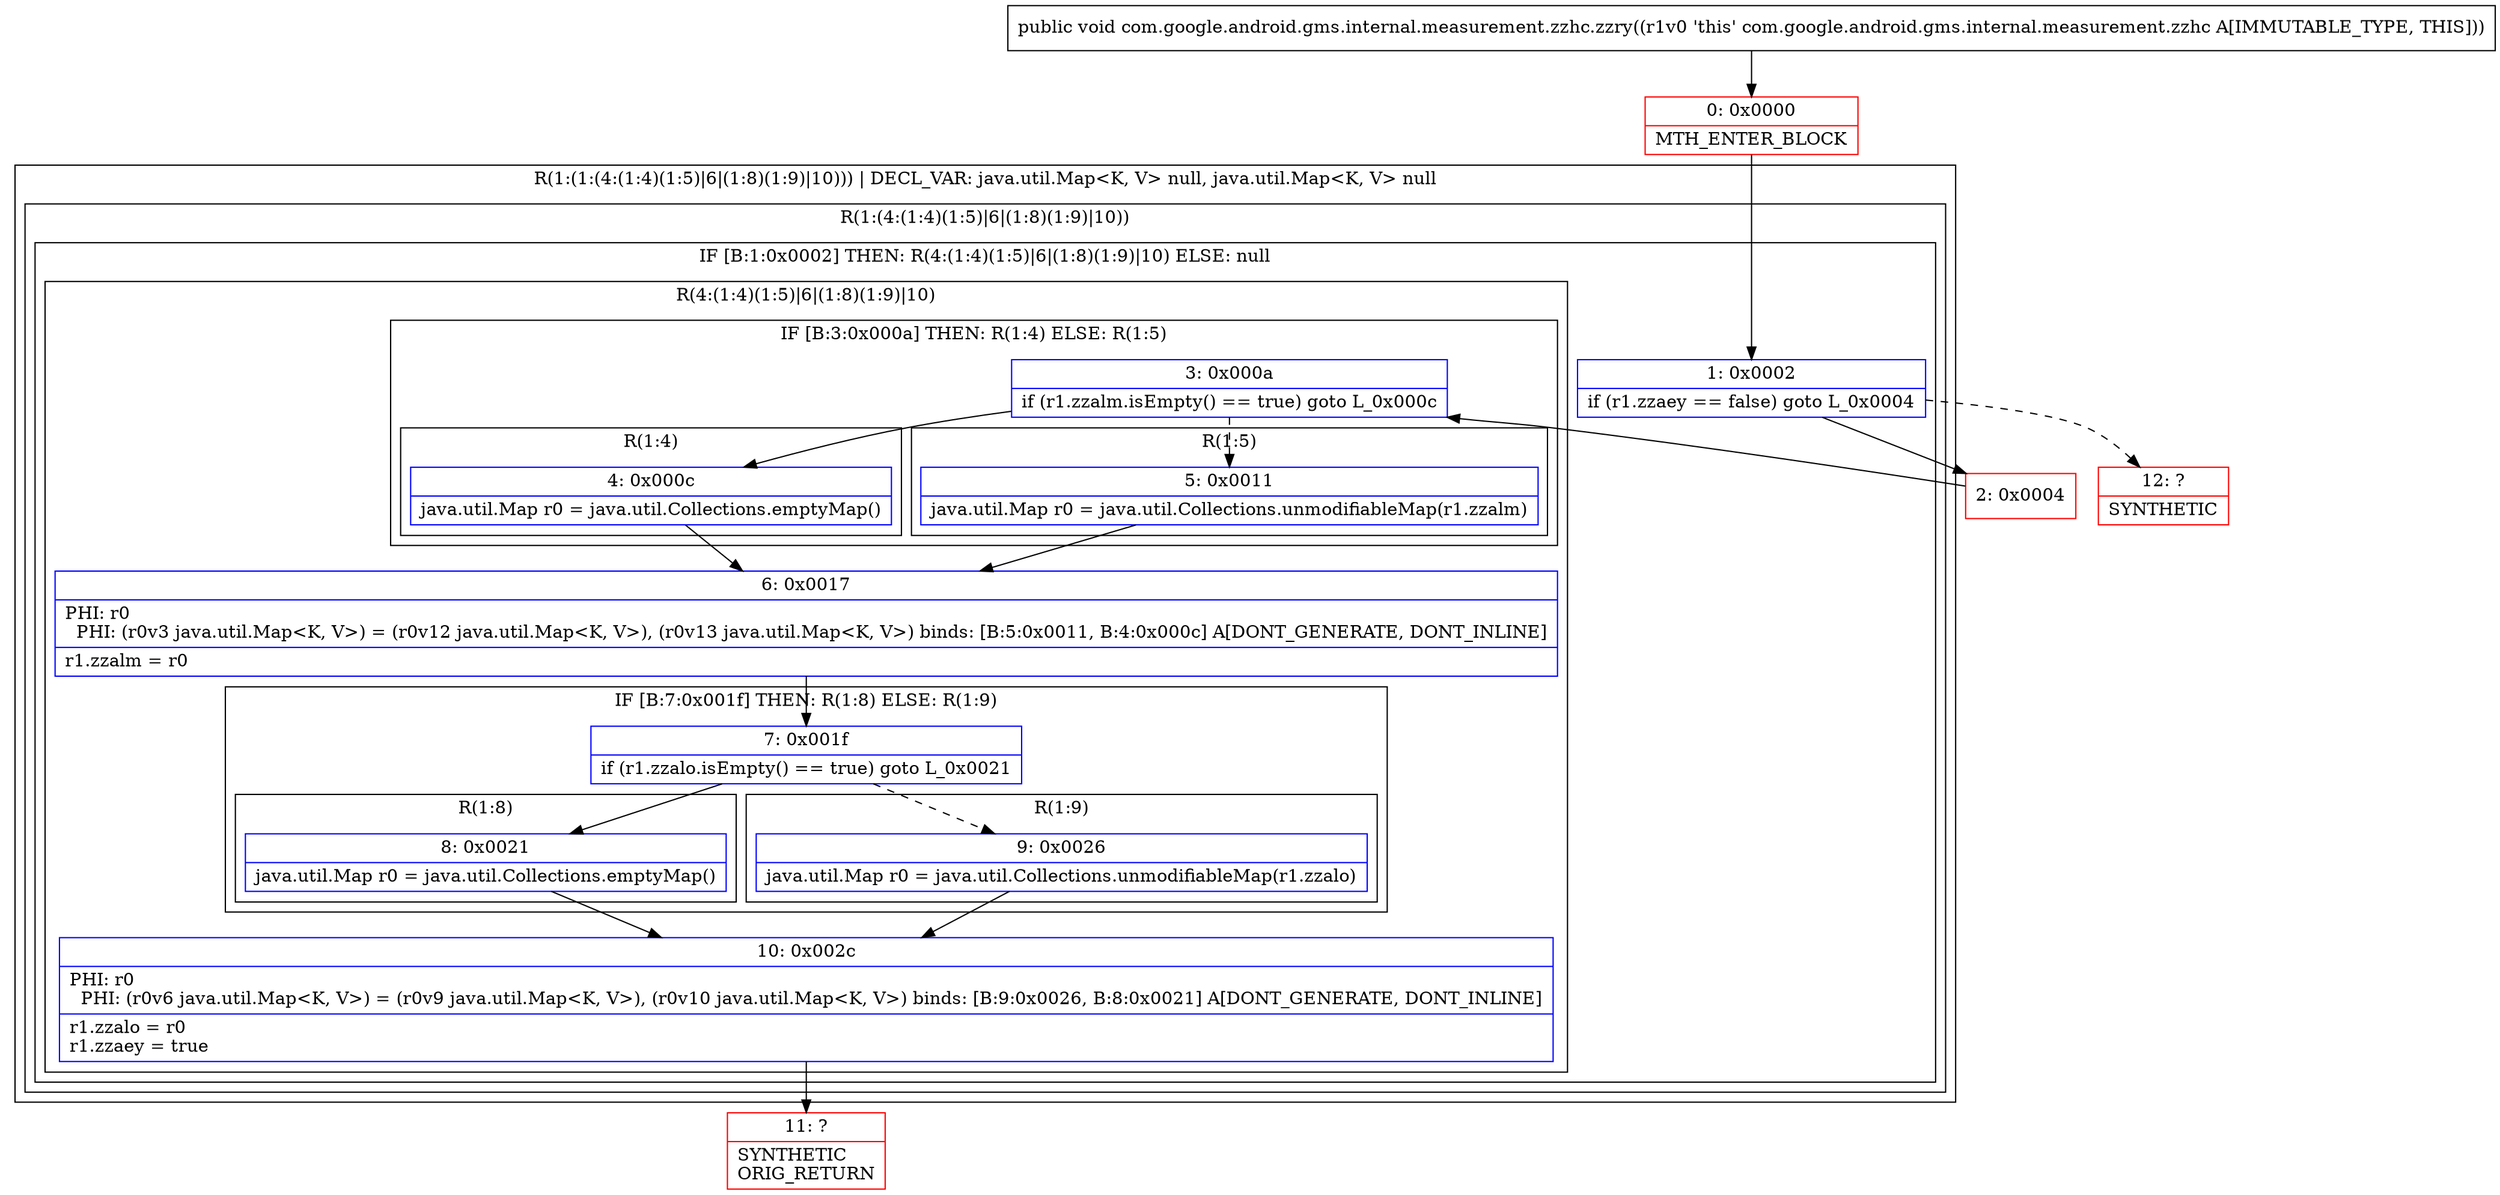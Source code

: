 digraph "CFG forcom.google.android.gms.internal.measurement.zzhc.zzry()V" {
subgraph cluster_Region_474035087 {
label = "R(1:(1:(4:(1:4)(1:5)|6|(1:8)(1:9)|10))) | DECL_VAR: java.util.Map\<K, V\> null, java.util.Map\<K, V\> null\l";
node [shape=record,color=blue];
subgraph cluster_Region_1034789152 {
label = "R(1:(4:(1:4)(1:5)|6|(1:8)(1:9)|10))";
node [shape=record,color=blue];
subgraph cluster_IfRegion_625172162 {
label = "IF [B:1:0x0002] THEN: R(4:(1:4)(1:5)|6|(1:8)(1:9)|10) ELSE: null";
node [shape=record,color=blue];
Node_1 [shape=record,label="{1\:\ 0x0002|if (r1.zzaey == false) goto L_0x0004\l}"];
subgraph cluster_Region_920498164 {
label = "R(4:(1:4)(1:5)|6|(1:8)(1:9)|10)";
node [shape=record,color=blue];
subgraph cluster_IfRegion_588591083 {
label = "IF [B:3:0x000a] THEN: R(1:4) ELSE: R(1:5)";
node [shape=record,color=blue];
Node_3 [shape=record,label="{3\:\ 0x000a|if (r1.zzalm.isEmpty() == true) goto L_0x000c\l}"];
subgraph cluster_Region_1680246464 {
label = "R(1:4)";
node [shape=record,color=blue];
Node_4 [shape=record,label="{4\:\ 0x000c|java.util.Map r0 = java.util.Collections.emptyMap()\l}"];
}
subgraph cluster_Region_177136345 {
label = "R(1:5)";
node [shape=record,color=blue];
Node_5 [shape=record,label="{5\:\ 0x0011|java.util.Map r0 = java.util.Collections.unmodifiableMap(r1.zzalm)\l}"];
}
}
Node_6 [shape=record,label="{6\:\ 0x0017|PHI: r0 \l  PHI: (r0v3 java.util.Map\<K, V\>) = (r0v12 java.util.Map\<K, V\>), (r0v13 java.util.Map\<K, V\>) binds: [B:5:0x0011, B:4:0x000c] A[DONT_GENERATE, DONT_INLINE]\l|r1.zzalm = r0\l}"];
subgraph cluster_IfRegion_1935752712 {
label = "IF [B:7:0x001f] THEN: R(1:8) ELSE: R(1:9)";
node [shape=record,color=blue];
Node_7 [shape=record,label="{7\:\ 0x001f|if (r1.zzalo.isEmpty() == true) goto L_0x0021\l}"];
subgraph cluster_Region_2056396858 {
label = "R(1:8)";
node [shape=record,color=blue];
Node_8 [shape=record,label="{8\:\ 0x0021|java.util.Map r0 = java.util.Collections.emptyMap()\l}"];
}
subgraph cluster_Region_185734278 {
label = "R(1:9)";
node [shape=record,color=blue];
Node_9 [shape=record,label="{9\:\ 0x0026|java.util.Map r0 = java.util.Collections.unmodifiableMap(r1.zzalo)\l}"];
}
}
Node_10 [shape=record,label="{10\:\ 0x002c|PHI: r0 \l  PHI: (r0v6 java.util.Map\<K, V\>) = (r0v9 java.util.Map\<K, V\>), (r0v10 java.util.Map\<K, V\>) binds: [B:9:0x0026, B:8:0x0021] A[DONT_GENERATE, DONT_INLINE]\l|r1.zzalo = r0\lr1.zzaey = true\l}"];
}
}
}
}
Node_0 [shape=record,color=red,label="{0\:\ 0x0000|MTH_ENTER_BLOCK\l}"];
Node_2 [shape=record,color=red,label="{2\:\ 0x0004}"];
Node_11 [shape=record,color=red,label="{11\:\ ?|SYNTHETIC\lORIG_RETURN\l}"];
Node_12 [shape=record,color=red,label="{12\:\ ?|SYNTHETIC\l}"];
MethodNode[shape=record,label="{public void com.google.android.gms.internal.measurement.zzhc.zzry((r1v0 'this' com.google.android.gms.internal.measurement.zzhc A[IMMUTABLE_TYPE, THIS])) }"];
MethodNode -> Node_0;
Node_1 -> Node_2;
Node_1 -> Node_12[style=dashed];
Node_3 -> Node_4;
Node_3 -> Node_5[style=dashed];
Node_4 -> Node_6;
Node_5 -> Node_6;
Node_6 -> Node_7;
Node_7 -> Node_8;
Node_7 -> Node_9[style=dashed];
Node_8 -> Node_10;
Node_9 -> Node_10;
Node_10 -> Node_11;
Node_0 -> Node_1;
Node_2 -> Node_3;
}

